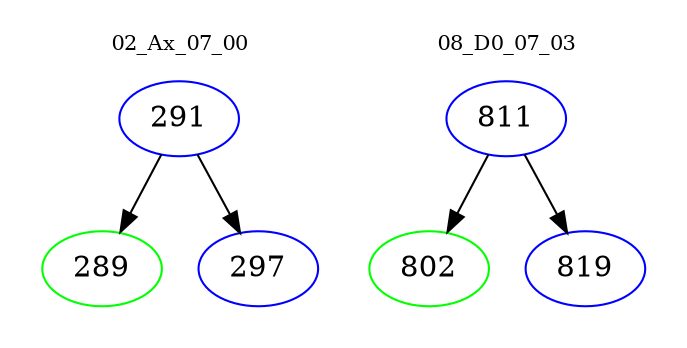 digraph{
subgraph cluster_0 {
color = white
label = "02_Ax_07_00";
fontsize=10;
T0_291 [label="291", color="blue"]
T0_291 -> T0_289 [color="black"]
T0_289 [label="289", color="green"]
T0_291 -> T0_297 [color="black"]
T0_297 [label="297", color="blue"]
}
subgraph cluster_1 {
color = white
label = "08_D0_07_03";
fontsize=10;
T1_811 [label="811", color="blue"]
T1_811 -> T1_802 [color="black"]
T1_802 [label="802", color="green"]
T1_811 -> T1_819 [color="black"]
T1_819 [label="819", color="blue"]
}
}
